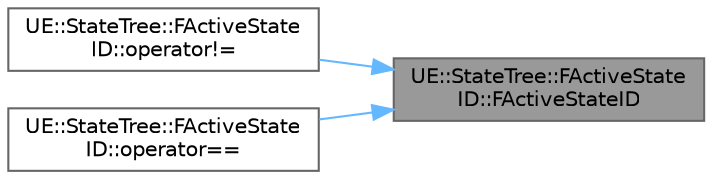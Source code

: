 digraph "UE::StateTree::FActiveStateID::FActiveStateID"
{
 // INTERACTIVE_SVG=YES
 // LATEX_PDF_SIZE
  bgcolor="transparent";
  edge [fontname=Helvetica,fontsize=10,labelfontname=Helvetica,labelfontsize=10];
  node [fontname=Helvetica,fontsize=10,shape=box,height=0.2,width=0.4];
  rankdir="RL";
  Node1 [id="Node000001",label="UE::StateTree::FActiveState\lID::FActiveStateID",height=0.2,width=0.4,color="gray40", fillcolor="grey60", style="filled", fontcolor="black",tooltip=" "];
  Node1 -> Node2 [id="edge1_Node000001_Node000002",dir="back",color="steelblue1",style="solid",tooltip=" "];
  Node2 [id="Node000002",label="UE::StateTree::FActiveState\lID::operator!=",height=0.2,width=0.4,color="grey40", fillcolor="white", style="filled",URL="$dd/db9/structUE_1_1StateTree_1_1FActiveStateID.html#a87800677492f2ecd15276532abc2b5d7",tooltip=" "];
  Node1 -> Node3 [id="edge2_Node000001_Node000003",dir="back",color="steelblue1",style="solid",tooltip=" "];
  Node3 [id="Node000003",label="UE::StateTree::FActiveState\lID::operator==",height=0.2,width=0.4,color="grey40", fillcolor="white", style="filled",URL="$dd/db9/structUE_1_1StateTree_1_1FActiveStateID.html#a11b1a126aacece178831d176b8725e11",tooltip=" "];
}
